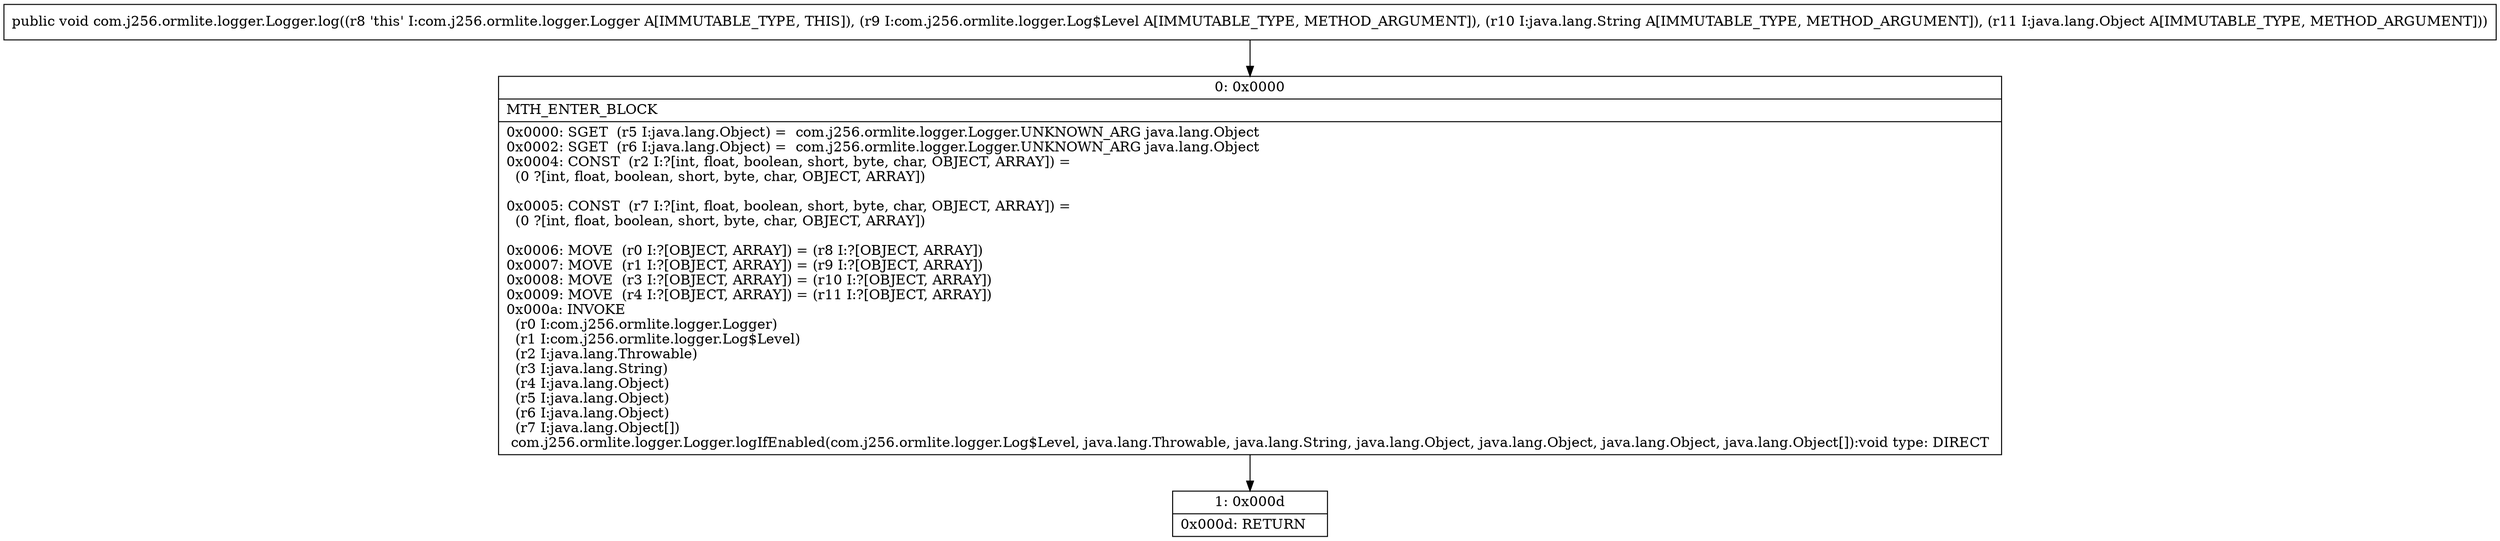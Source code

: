 digraph "CFG forcom.j256.ormlite.logger.Logger.log(Lcom\/j256\/ormlite\/logger\/Log$Level;Ljava\/lang\/String;Ljava\/lang\/Object;)V" {
Node_0 [shape=record,label="{0\:\ 0x0000|MTH_ENTER_BLOCK\l|0x0000: SGET  (r5 I:java.lang.Object) =  com.j256.ormlite.logger.Logger.UNKNOWN_ARG java.lang.Object \l0x0002: SGET  (r6 I:java.lang.Object) =  com.j256.ormlite.logger.Logger.UNKNOWN_ARG java.lang.Object \l0x0004: CONST  (r2 I:?[int, float, boolean, short, byte, char, OBJECT, ARRAY]) = \l  (0 ?[int, float, boolean, short, byte, char, OBJECT, ARRAY])\l \l0x0005: CONST  (r7 I:?[int, float, boolean, short, byte, char, OBJECT, ARRAY]) = \l  (0 ?[int, float, boolean, short, byte, char, OBJECT, ARRAY])\l \l0x0006: MOVE  (r0 I:?[OBJECT, ARRAY]) = (r8 I:?[OBJECT, ARRAY]) \l0x0007: MOVE  (r1 I:?[OBJECT, ARRAY]) = (r9 I:?[OBJECT, ARRAY]) \l0x0008: MOVE  (r3 I:?[OBJECT, ARRAY]) = (r10 I:?[OBJECT, ARRAY]) \l0x0009: MOVE  (r4 I:?[OBJECT, ARRAY]) = (r11 I:?[OBJECT, ARRAY]) \l0x000a: INVOKE  \l  (r0 I:com.j256.ormlite.logger.Logger)\l  (r1 I:com.j256.ormlite.logger.Log$Level)\l  (r2 I:java.lang.Throwable)\l  (r3 I:java.lang.String)\l  (r4 I:java.lang.Object)\l  (r5 I:java.lang.Object)\l  (r6 I:java.lang.Object)\l  (r7 I:java.lang.Object[])\l com.j256.ormlite.logger.Logger.logIfEnabled(com.j256.ormlite.logger.Log$Level, java.lang.Throwable, java.lang.String, java.lang.Object, java.lang.Object, java.lang.Object, java.lang.Object[]):void type: DIRECT \l}"];
Node_1 [shape=record,label="{1\:\ 0x000d|0x000d: RETURN   \l}"];
MethodNode[shape=record,label="{public void com.j256.ormlite.logger.Logger.log((r8 'this' I:com.j256.ormlite.logger.Logger A[IMMUTABLE_TYPE, THIS]), (r9 I:com.j256.ormlite.logger.Log$Level A[IMMUTABLE_TYPE, METHOD_ARGUMENT]), (r10 I:java.lang.String A[IMMUTABLE_TYPE, METHOD_ARGUMENT]), (r11 I:java.lang.Object A[IMMUTABLE_TYPE, METHOD_ARGUMENT])) }"];
MethodNode -> Node_0;
Node_0 -> Node_1;
}

